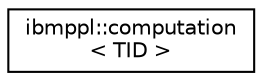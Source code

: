 digraph "Graphical Class Hierarchy"
{
  edge [fontname="Helvetica",fontsize="10",labelfontname="Helvetica",labelfontsize="10"];
  node [fontname="Helvetica",fontsize="10",shape=record];
  rankdir="LR";
  Node1 [label="ibmppl::computation\l\< TID \>",height=0.2,width=0.4,color="black", fillcolor="white", style="filled",URL="$classibmppl_1_1computation.html",tooltip="Class used to track information about an individual computation; A computation consists of a set of t..."];
}
